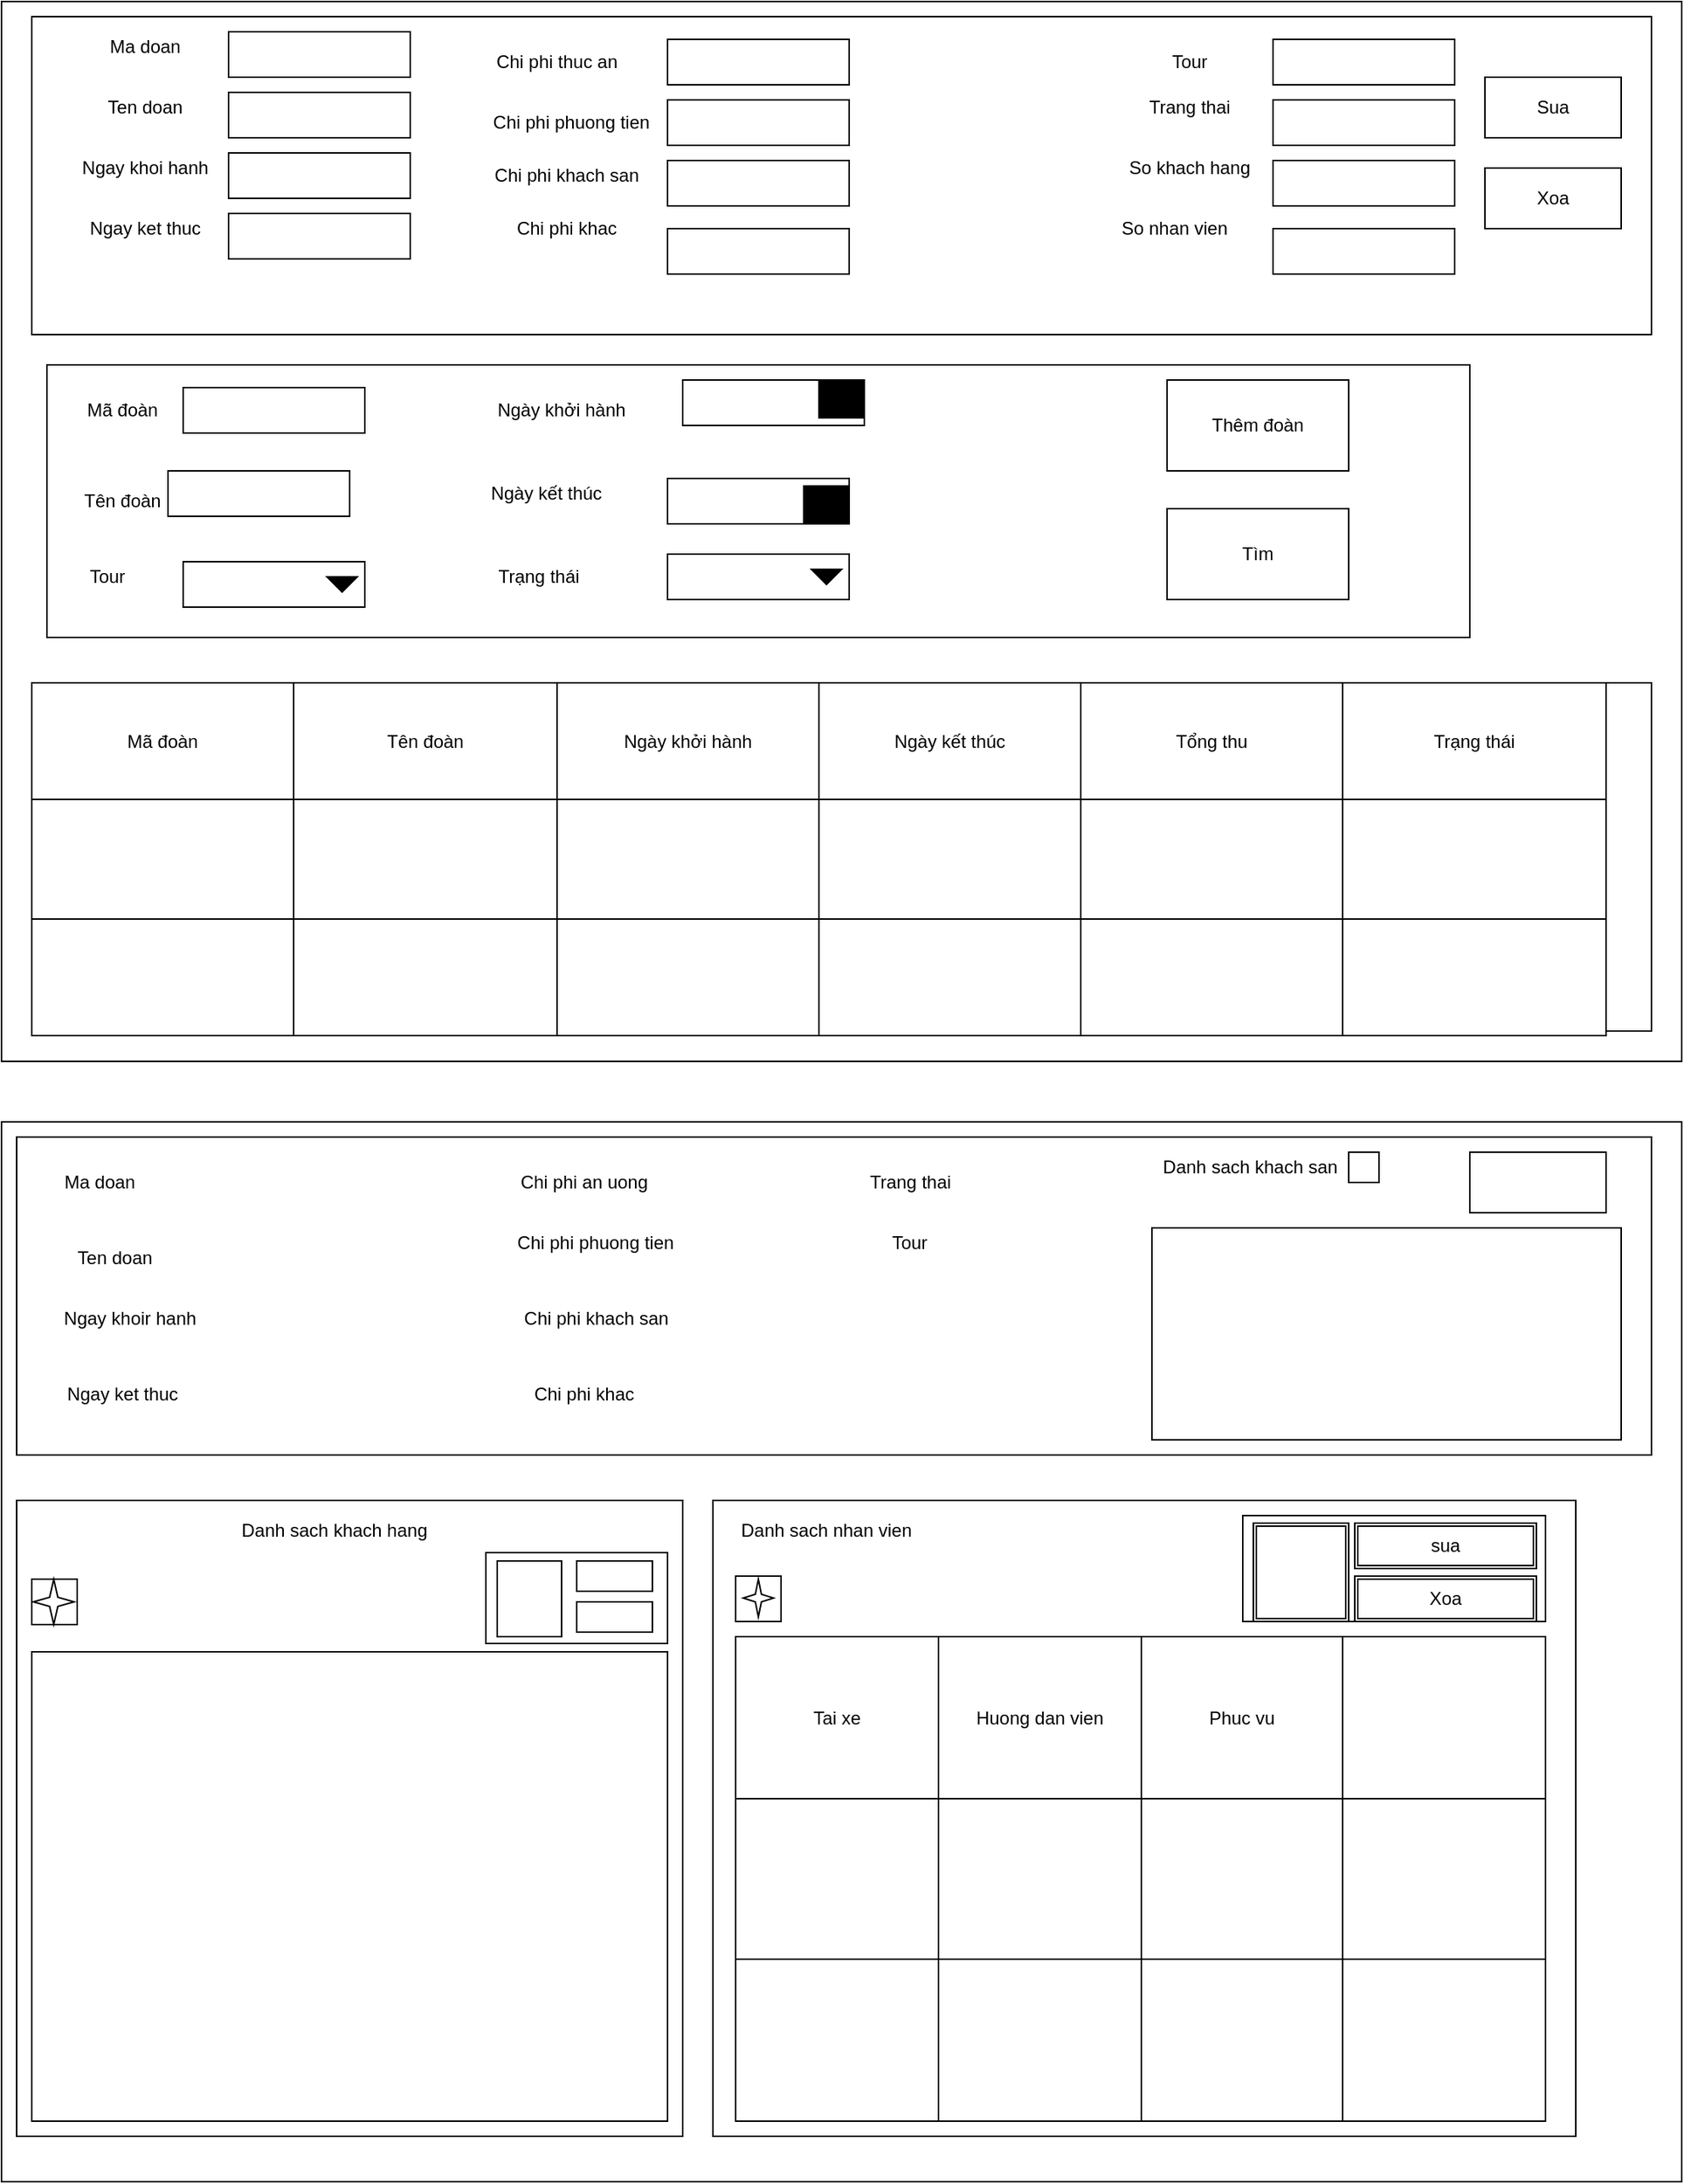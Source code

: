 <mxfile version="14.3.0" type="device"><diagram id="Lm5gL9LU1WRCK3QozuBi" name="Page-1"><mxGraphModel dx="1346" dy="831" grid="1" gridSize="10" guides="1" tooltips="1" connect="1" arrows="1" fold="1" page="1" pageScale="1" pageWidth="827" pageHeight="1169" math="0" shadow="0"><root><mxCell id="0"/><mxCell id="1" parent="0"/><mxCell id="ipauzLvGgUyb6l9a43ry-1" value="" style="rounded=0;whiteSpace=wrap;html=1;" parent="1" vertex="1"><mxGeometry width="1110" height="700" as="geometry"/></mxCell><mxCell id="ipauzLvGgUyb6l9a43ry-3" value="" style="rounded=0;whiteSpace=wrap;html=1;" parent="1" vertex="1"><mxGeometry x="1060" y="450" width="30" height="230" as="geometry"/></mxCell><mxCell id="ipauzLvGgUyb6l9a43ry-4" value="" style="shape=table;html=1;whiteSpace=wrap;startSize=0;container=1;collapsible=0;childLayout=tableLayout;" parent="1" vertex="1"><mxGeometry x="20" y="450" width="1040" height="233" as="geometry"/></mxCell><mxCell id="ipauzLvGgUyb6l9a43ry-5" value="" style="shape=partialRectangle;html=1;whiteSpace=wrap;collapsible=0;dropTarget=0;pointerEvents=0;fillColor=none;top=0;left=0;bottom=0;right=0;points=[[0,0.5],[1,0.5]];portConstraint=eastwest;" parent="ipauzLvGgUyb6l9a43ry-4" vertex="1"><mxGeometry width="1040" height="77" as="geometry"/></mxCell><mxCell id="ipauzLvGgUyb6l9a43ry-6" value="Mã đoàn" style="shape=partialRectangle;html=1;whiteSpace=wrap;connectable=0;fillColor=none;top=0;left=0;bottom=0;right=0;overflow=hidden;" parent="ipauzLvGgUyb6l9a43ry-5" vertex="1"><mxGeometry width="173" height="77" as="geometry"/></mxCell><mxCell id="ipauzLvGgUyb6l9a43ry-7" value="Tên đoàn" style="shape=partialRectangle;html=1;whiteSpace=wrap;connectable=0;fillColor=none;top=0;left=0;bottom=0;right=0;overflow=hidden;" parent="ipauzLvGgUyb6l9a43ry-5" vertex="1"><mxGeometry x="173" width="174" height="77" as="geometry"/></mxCell><mxCell id="ipauzLvGgUyb6l9a43ry-8" value="Ngày khởi hành" style="shape=partialRectangle;html=1;whiteSpace=wrap;connectable=0;fillColor=none;top=0;left=0;bottom=0;right=0;overflow=hidden;" parent="ipauzLvGgUyb6l9a43ry-5" vertex="1"><mxGeometry x="347" width="173" height="77" as="geometry"/></mxCell><mxCell id="ipauzLvGgUyb6l9a43ry-31" value="Ngày kết thúc" style="shape=partialRectangle;html=1;whiteSpace=wrap;connectable=0;fillColor=none;top=0;left=0;bottom=0;right=0;overflow=hidden;" parent="ipauzLvGgUyb6l9a43ry-5" vertex="1"><mxGeometry x="520" width="173" height="77" as="geometry"/></mxCell><mxCell id="ipauzLvGgUyb6l9a43ry-34" value="Tổng thu" style="shape=partialRectangle;html=1;whiteSpace=wrap;connectable=0;fillColor=none;top=0;left=0;bottom=0;right=0;overflow=hidden;" parent="ipauzLvGgUyb6l9a43ry-5" vertex="1"><mxGeometry x="693" width="173" height="77" as="geometry"/></mxCell><mxCell id="ipauzLvGgUyb6l9a43ry-37" value="Trạng thái" style="shape=partialRectangle;html=1;whiteSpace=wrap;connectable=0;fillColor=none;top=0;left=0;bottom=0;right=0;overflow=hidden;" parent="ipauzLvGgUyb6l9a43ry-5" vertex="1"><mxGeometry x="866" width="174" height="77" as="geometry"/></mxCell><mxCell id="ipauzLvGgUyb6l9a43ry-9" value="" style="shape=partialRectangle;html=1;whiteSpace=wrap;collapsible=0;dropTarget=0;pointerEvents=0;fillColor=none;top=0;left=0;bottom=0;right=0;points=[[0,0.5],[1,0.5]];portConstraint=eastwest;" parent="ipauzLvGgUyb6l9a43ry-4" vertex="1"><mxGeometry y="77" width="1040" height="79" as="geometry"/></mxCell><mxCell id="ipauzLvGgUyb6l9a43ry-10" value="" style="shape=partialRectangle;html=1;whiteSpace=wrap;connectable=0;fillColor=none;top=0;left=0;bottom=0;right=0;overflow=hidden;" parent="ipauzLvGgUyb6l9a43ry-9" vertex="1"><mxGeometry width="173" height="79" as="geometry"/></mxCell><mxCell id="ipauzLvGgUyb6l9a43ry-11" value="" style="shape=partialRectangle;html=1;whiteSpace=wrap;connectable=0;fillColor=none;top=0;left=0;bottom=0;right=0;overflow=hidden;" parent="ipauzLvGgUyb6l9a43ry-9" vertex="1"><mxGeometry x="173" width="174" height="79" as="geometry"/></mxCell><mxCell id="ipauzLvGgUyb6l9a43ry-12" value="" style="shape=partialRectangle;html=1;whiteSpace=wrap;connectable=0;fillColor=none;top=0;left=0;bottom=0;right=0;overflow=hidden;" parent="ipauzLvGgUyb6l9a43ry-9" vertex="1"><mxGeometry x="347" width="173" height="79" as="geometry"/></mxCell><mxCell id="ipauzLvGgUyb6l9a43ry-32" style="shape=partialRectangle;html=1;whiteSpace=wrap;connectable=0;fillColor=none;top=0;left=0;bottom=0;right=0;overflow=hidden;" parent="ipauzLvGgUyb6l9a43ry-9" vertex="1"><mxGeometry x="520" width="173" height="79" as="geometry"/></mxCell><mxCell id="ipauzLvGgUyb6l9a43ry-35" style="shape=partialRectangle;html=1;whiteSpace=wrap;connectable=0;fillColor=none;top=0;left=0;bottom=0;right=0;overflow=hidden;" parent="ipauzLvGgUyb6l9a43ry-9" vertex="1"><mxGeometry x="693" width="173" height="79" as="geometry"/></mxCell><mxCell id="ipauzLvGgUyb6l9a43ry-38" style="shape=partialRectangle;html=1;whiteSpace=wrap;connectable=0;fillColor=none;top=0;left=0;bottom=0;right=0;overflow=hidden;" parent="ipauzLvGgUyb6l9a43ry-9" vertex="1"><mxGeometry x="866" width="174" height="79" as="geometry"/></mxCell><mxCell id="ipauzLvGgUyb6l9a43ry-13" value="" style="shape=partialRectangle;html=1;whiteSpace=wrap;collapsible=0;dropTarget=0;pointerEvents=0;fillColor=none;top=0;left=0;bottom=0;right=0;points=[[0,0.5],[1,0.5]];portConstraint=eastwest;" parent="ipauzLvGgUyb6l9a43ry-4" vertex="1"><mxGeometry y="156" width="1040" height="77" as="geometry"/></mxCell><mxCell id="ipauzLvGgUyb6l9a43ry-14" value="" style="shape=partialRectangle;html=1;whiteSpace=wrap;connectable=0;fillColor=none;top=0;left=0;bottom=0;right=0;overflow=hidden;" parent="ipauzLvGgUyb6l9a43ry-13" vertex="1"><mxGeometry width="173" height="77" as="geometry"/></mxCell><mxCell id="ipauzLvGgUyb6l9a43ry-15" value="" style="shape=partialRectangle;html=1;whiteSpace=wrap;connectable=0;fillColor=none;top=0;left=0;bottom=0;right=0;overflow=hidden;" parent="ipauzLvGgUyb6l9a43ry-13" vertex="1"><mxGeometry x="173" width="174" height="77" as="geometry"/></mxCell><mxCell id="ipauzLvGgUyb6l9a43ry-16" value="" style="shape=partialRectangle;html=1;whiteSpace=wrap;connectable=0;fillColor=none;top=0;left=0;bottom=0;right=0;overflow=hidden;" parent="ipauzLvGgUyb6l9a43ry-13" vertex="1"><mxGeometry x="347" width="173" height="77" as="geometry"/></mxCell><mxCell id="ipauzLvGgUyb6l9a43ry-33" style="shape=partialRectangle;html=1;whiteSpace=wrap;connectable=0;fillColor=none;top=0;left=0;bottom=0;right=0;overflow=hidden;" parent="ipauzLvGgUyb6l9a43ry-13" vertex="1"><mxGeometry x="520" width="173" height="77" as="geometry"/></mxCell><mxCell id="ipauzLvGgUyb6l9a43ry-36" style="shape=partialRectangle;html=1;whiteSpace=wrap;connectable=0;fillColor=none;top=0;left=0;bottom=0;right=0;overflow=hidden;" parent="ipauzLvGgUyb6l9a43ry-13" vertex="1"><mxGeometry x="693" width="173" height="77" as="geometry"/></mxCell><mxCell id="ipauzLvGgUyb6l9a43ry-39" style="shape=partialRectangle;html=1;whiteSpace=wrap;connectable=0;fillColor=none;top=0;left=0;bottom=0;right=0;overflow=hidden;" parent="ipauzLvGgUyb6l9a43ry-13" vertex="1"><mxGeometry x="866" width="174" height="77" as="geometry"/></mxCell><mxCell id="ipauzLvGgUyb6l9a43ry-17" value="" style="rounded=0;whiteSpace=wrap;html=1;" parent="1" vertex="1"><mxGeometry x="30" y="240" width="940" height="180" as="geometry"/></mxCell><mxCell id="ipauzLvGgUyb6l9a43ry-18" value="Thêm đoàn" style="rounded=0;whiteSpace=wrap;html=1;" parent="1" vertex="1"><mxGeometry x="770" y="250" width="120" height="60" as="geometry"/></mxCell><mxCell id="ipauzLvGgUyb6l9a43ry-21" value="Tour" style="text;html=1;strokeColor=none;fillColor=none;align=center;verticalAlign=middle;whiteSpace=wrap;rounded=0;" parent="1" vertex="1"><mxGeometry x="50" y="370" width="40" height="20" as="geometry"/></mxCell><mxCell id="ipauzLvGgUyb6l9a43ry-23" value="Ngày khởi hành" style="text;html=1;strokeColor=none;fillColor=none;align=center;verticalAlign=middle;whiteSpace=wrap;rounded=0;" parent="1" vertex="1"><mxGeometry x="310" y="260" width="120" height="20" as="geometry"/></mxCell><mxCell id="ipauzLvGgUyb6l9a43ry-24" value="Ngày kết thúc" style="text;html=1;strokeColor=none;fillColor=none;align=center;verticalAlign=middle;whiteSpace=wrap;rounded=0;" parent="1" vertex="1"><mxGeometry x="300" y="315" width="120" height="20" as="geometry"/></mxCell><mxCell id="ipauzLvGgUyb6l9a43ry-25" value="Tìm" style="rounded=0;whiteSpace=wrap;html=1;" parent="1" vertex="1"><mxGeometry x="770" y="335" width="120" height="60" as="geometry"/></mxCell><mxCell id="ipauzLvGgUyb6l9a43ry-26" value="" style="rounded=0;whiteSpace=wrap;html=1;" parent="1" vertex="1"><mxGeometry x="120" y="255" width="120" height="30" as="geometry"/></mxCell><mxCell id="ipauzLvGgUyb6l9a43ry-27" value="" style="rounded=0;whiteSpace=wrap;html=1;" parent="1" vertex="1"><mxGeometry x="110" y="310" width="120" height="30" as="geometry"/></mxCell><mxCell id="ipauzLvGgUyb6l9a43ry-28" value="" style="rounded=0;whiteSpace=wrap;html=1;" parent="1" vertex="1"><mxGeometry x="120" y="370" width="120" height="30" as="geometry"/></mxCell><mxCell id="ipauzLvGgUyb6l9a43ry-29" value="" style="rounded=0;whiteSpace=wrap;html=1;" parent="1" vertex="1"><mxGeometry x="450" y="250" width="120" height="30" as="geometry"/></mxCell><mxCell id="ipauzLvGgUyb6l9a43ry-30" value="" style="rounded=0;whiteSpace=wrap;html=1;" parent="1" vertex="1"><mxGeometry x="440" y="315" width="120" height="30" as="geometry"/></mxCell><mxCell id="ipauzLvGgUyb6l9a43ry-40" value="Trạng thái" style="text;html=1;strokeColor=none;fillColor=none;align=center;verticalAlign=middle;whiteSpace=wrap;rounded=0;" parent="1" vertex="1"><mxGeometry x="320" y="370" width="70" height="20" as="geometry"/></mxCell><mxCell id="ipauzLvGgUyb6l9a43ry-41" value="" style="rounded=0;whiteSpace=wrap;html=1;" parent="1" vertex="1"><mxGeometry x="440" y="365" width="120" height="30" as="geometry"/></mxCell><mxCell id="ipauzLvGgUyb6l9a43ry-42" value="" style="triangle;whiteSpace=wrap;html=1;rotation=90;fillColor=#000000;" parent="1" vertex="1"><mxGeometry x="540" y="370" width="10" height="20" as="geometry"/></mxCell><mxCell id="ipauzLvGgUyb6l9a43ry-43" value="" style="triangle;whiteSpace=wrap;html=1;rotation=90;fillColor=#000000;" parent="1" vertex="1"><mxGeometry x="220" y="375" width="10" height="20" as="geometry"/></mxCell><mxCell id="ipauzLvGgUyb6l9a43ry-44" value="" style="rounded=0;whiteSpace=wrap;html=1;fillColor=#000000;" parent="1" vertex="1"><mxGeometry x="540" y="250" width="30" height="25" as="geometry"/></mxCell><mxCell id="ipauzLvGgUyb6l9a43ry-46" value="" style="rounded=0;whiteSpace=wrap;html=1;fillColor=#000000;" parent="1" vertex="1"><mxGeometry x="530" y="320" width="30" height="25" as="geometry"/></mxCell><mxCell id="HabW0M0l2QyZ1pQUwvcL-8" value="Mã đoàn" style="text;html=1;strokeColor=none;fillColor=none;align=center;verticalAlign=middle;whiteSpace=wrap;rounded=0;" parent="1" vertex="1"><mxGeometry x="40" y="260" width="80" height="20" as="geometry"/></mxCell><mxCell id="HabW0M0l2QyZ1pQUwvcL-9" value="Tên đoàn" style="text;html=1;strokeColor=none;fillColor=none;align=center;verticalAlign=middle;whiteSpace=wrap;rounded=0;" parent="1" vertex="1"><mxGeometry x="40" y="320" width="80" height="20" as="geometry"/></mxCell><mxCell id="HabW0M0l2QyZ1pQUwvcL-15" value="" style="rounded=0;whiteSpace=wrap;html=1;" parent="1" vertex="1"><mxGeometry x="20" y="10" width="1070" height="210" as="geometry"/></mxCell><mxCell id="HabW0M0l2QyZ1pQUwvcL-16" value="Ma doan" style="text;html=1;strokeColor=none;fillColor=none;align=center;verticalAlign=middle;whiteSpace=wrap;rounded=0;" parent="1" vertex="1"><mxGeometry x="40" y="20" width="110" height="20" as="geometry"/></mxCell><mxCell id="HabW0M0l2QyZ1pQUwvcL-17" value="Ten doan" style="text;html=1;strokeColor=none;fillColor=none;align=center;verticalAlign=middle;whiteSpace=wrap;rounded=0;" parent="1" vertex="1"><mxGeometry x="40" y="60" width="110" height="20" as="geometry"/></mxCell><mxCell id="HabW0M0l2QyZ1pQUwvcL-18" value="Ngay khoi hanh" style="text;html=1;strokeColor=none;fillColor=none;align=center;verticalAlign=middle;whiteSpace=wrap;rounded=0;" parent="1" vertex="1"><mxGeometry x="40" y="100" width="110" height="20" as="geometry"/></mxCell><mxCell id="HabW0M0l2QyZ1pQUwvcL-19" value="Ngay ket thuc" style="text;html=1;strokeColor=none;fillColor=none;align=center;verticalAlign=middle;whiteSpace=wrap;rounded=0;" parent="1" vertex="1"><mxGeometry x="40" y="140" width="110" height="20" as="geometry"/></mxCell><mxCell id="HabW0M0l2QyZ1pQUwvcL-20" value="Chi phi thuc an" style="text;html=1;strokeColor=none;fillColor=none;align=center;verticalAlign=middle;whiteSpace=wrap;rounded=0;" parent="1" vertex="1"><mxGeometry x="320" y="30" width="94" height="20" as="geometry"/></mxCell><mxCell id="HabW0M0l2QyZ1pQUwvcL-21" value="Chi phi phuong tien" style="text;html=1;strokeColor=none;fillColor=none;align=center;verticalAlign=middle;whiteSpace=wrap;rounded=0;" parent="1" vertex="1"><mxGeometry x="313" y="70" width="127" height="20" as="geometry"/></mxCell><mxCell id="HabW0M0l2QyZ1pQUwvcL-22" value="Chi phi khach san" style="text;html=1;strokeColor=none;fillColor=none;align=center;verticalAlign=middle;whiteSpace=wrap;rounded=0;" parent="1" vertex="1"><mxGeometry x="310" y="105" width="127" height="20" as="geometry"/></mxCell><mxCell id="HabW0M0l2QyZ1pQUwvcL-23" value="Chi phi khac" style="text;html=1;strokeColor=none;fillColor=none;align=center;verticalAlign=middle;whiteSpace=wrap;rounded=0;" parent="1" vertex="1"><mxGeometry x="310" y="140" width="127" height="20" as="geometry"/></mxCell><mxCell id="HabW0M0l2QyZ1pQUwvcL-24" value="Tour" style="text;html=1;strokeColor=none;fillColor=none;align=center;verticalAlign=middle;whiteSpace=wrap;rounded=0;" parent="1" vertex="1"><mxGeometry x="690" y="30" width="190" height="20" as="geometry"/></mxCell><mxCell id="HabW0M0l2QyZ1pQUwvcL-26" value="Trang thai" style="text;html=1;strokeColor=none;fillColor=none;align=center;verticalAlign=middle;whiteSpace=wrap;rounded=0;" parent="1" vertex="1"><mxGeometry x="690" y="60" width="190" height="20" as="geometry"/></mxCell><mxCell id="HabW0M0l2QyZ1pQUwvcL-27" value="So khach hang" style="text;html=1;strokeColor=none;fillColor=none;align=center;verticalAlign=middle;whiteSpace=wrap;rounded=0;" parent="1" vertex="1"><mxGeometry x="690" y="100" width="190" height="20" as="geometry"/></mxCell><mxCell id="HabW0M0l2QyZ1pQUwvcL-28" value="So nhan vien" style="text;html=1;strokeColor=none;fillColor=none;align=center;verticalAlign=middle;whiteSpace=wrap;rounded=0;" parent="1" vertex="1"><mxGeometry x="680" y="140" width="190" height="20" as="geometry"/></mxCell><mxCell id="HabW0M0l2QyZ1pQUwvcL-30" value="" style="rounded=0;whiteSpace=wrap;html=1;" parent="1" vertex="1"><mxGeometry x="150" y="20" width="120" height="30" as="geometry"/></mxCell><mxCell id="HabW0M0l2QyZ1pQUwvcL-31" value="" style="rounded=0;whiteSpace=wrap;html=1;" parent="1" vertex="1"><mxGeometry x="150" y="60" width="120" height="30" as="geometry"/></mxCell><mxCell id="HabW0M0l2QyZ1pQUwvcL-33" value="" style="rounded=0;whiteSpace=wrap;html=1;" parent="1" vertex="1"><mxGeometry x="150" y="100" width="120" height="30" as="geometry"/></mxCell><mxCell id="HabW0M0l2QyZ1pQUwvcL-34" value="" style="rounded=0;whiteSpace=wrap;html=1;" parent="1" vertex="1"><mxGeometry x="150" y="140" width="120" height="30" as="geometry"/></mxCell><mxCell id="HabW0M0l2QyZ1pQUwvcL-35" value="" style="rounded=0;whiteSpace=wrap;html=1;" parent="1" vertex="1"><mxGeometry x="440" y="25" width="120" height="30" as="geometry"/></mxCell><mxCell id="HabW0M0l2QyZ1pQUwvcL-36" value="" style="rounded=0;whiteSpace=wrap;html=1;" parent="1" vertex="1"><mxGeometry x="440" y="65" width="120" height="30" as="geometry"/></mxCell><mxCell id="HabW0M0l2QyZ1pQUwvcL-37" value="" style="rounded=0;whiteSpace=wrap;html=1;" parent="1" vertex="1"><mxGeometry x="440" y="105" width="120" height="30" as="geometry"/></mxCell><mxCell id="HabW0M0l2QyZ1pQUwvcL-38" value="" style="rounded=0;whiteSpace=wrap;html=1;" parent="1" vertex="1"><mxGeometry x="440" y="150" width="120" height="30" as="geometry"/></mxCell><mxCell id="HabW0M0l2QyZ1pQUwvcL-39" value="" style="rounded=0;whiteSpace=wrap;html=1;" parent="1" vertex="1"><mxGeometry x="840" y="25" width="120" height="30" as="geometry"/></mxCell><mxCell id="HabW0M0l2QyZ1pQUwvcL-40" value="" style="rounded=0;whiteSpace=wrap;html=1;" parent="1" vertex="1"><mxGeometry x="840" y="65" width="120" height="30" as="geometry"/></mxCell><mxCell id="HabW0M0l2QyZ1pQUwvcL-41" value="" style="rounded=0;whiteSpace=wrap;html=1;" parent="1" vertex="1"><mxGeometry x="840" y="105" width="120" height="30" as="geometry"/></mxCell><mxCell id="HabW0M0l2QyZ1pQUwvcL-42" value="" style="rounded=0;whiteSpace=wrap;html=1;" parent="1" vertex="1"><mxGeometry x="840" y="150" width="120" height="30" as="geometry"/></mxCell><mxCell id="HabW0M0l2QyZ1pQUwvcL-43" value="Sua" style="rounded=0;whiteSpace=wrap;html=1;" parent="1" vertex="1"><mxGeometry x="980" y="50" width="90" height="40" as="geometry"/></mxCell><mxCell id="HabW0M0l2QyZ1pQUwvcL-44" value="Xoa" style="rounded=0;whiteSpace=wrap;html=1;" parent="1" vertex="1"><mxGeometry x="980" y="110" width="90" height="40" as="geometry"/></mxCell><mxCell id="1qUdGoaUJyURPSNgUg3e-1" value="" style="rounded=0;whiteSpace=wrap;html=1;" vertex="1" parent="1"><mxGeometry y="740" width="1110" height="700" as="geometry"/></mxCell><mxCell id="1qUdGoaUJyURPSNgUg3e-2" value="" style="rounded=0;whiteSpace=wrap;html=1;" vertex="1" parent="1"><mxGeometry x="10" y="750" width="1080" height="210" as="geometry"/></mxCell><mxCell id="1qUdGoaUJyURPSNgUg3e-3" value="Ma doan" style="text;html=1;strokeColor=none;fillColor=none;align=center;verticalAlign=middle;whiteSpace=wrap;rounded=0;" vertex="1" parent="1"><mxGeometry x="30" y="770" width="70" height="20" as="geometry"/></mxCell><mxCell id="1qUdGoaUJyURPSNgUg3e-4" value="Ten doan" style="text;html=1;strokeColor=none;fillColor=none;align=center;verticalAlign=middle;whiteSpace=wrap;rounded=0;" vertex="1" parent="1"><mxGeometry x="40" y="820" width="70" height="20" as="geometry"/></mxCell><mxCell id="1qUdGoaUJyURPSNgUg3e-5" value="Ngay khoir hanh" style="text;html=1;strokeColor=none;fillColor=none;align=center;verticalAlign=middle;whiteSpace=wrap;rounded=0;" vertex="1" parent="1"><mxGeometry x="20" y="860" width="130" height="20" as="geometry"/></mxCell><mxCell id="1qUdGoaUJyURPSNgUg3e-6" value="Ngay ket thuc" style="text;html=1;strokeColor=none;fillColor=none;align=center;verticalAlign=middle;whiteSpace=wrap;rounded=0;" vertex="1" parent="1"><mxGeometry x="5" y="910" width="150" height="20" as="geometry"/></mxCell><mxCell id="1qUdGoaUJyURPSNgUg3e-7" value="Chi phi an uong" style="text;html=1;strokeColor=none;fillColor=none;align=center;verticalAlign=middle;whiteSpace=wrap;rounded=0;" vertex="1" parent="1"><mxGeometry x="330" y="770" width="110" height="20" as="geometry"/></mxCell><mxCell id="1qUdGoaUJyURPSNgUg3e-8" value="Chi phi phuong tien" style="text;html=1;strokeColor=none;fillColor=none;align=center;verticalAlign=middle;whiteSpace=wrap;rounded=0;" vertex="1" parent="1"><mxGeometry x="335" y="810" width="115" height="20" as="geometry"/></mxCell><mxCell id="1qUdGoaUJyURPSNgUg3e-9" value="Chi phi khach san" style="text;html=1;strokeColor=none;fillColor=none;align=center;verticalAlign=middle;whiteSpace=wrap;rounded=0;" vertex="1" parent="1"><mxGeometry x="337.5" y="860" width="110" height="20" as="geometry"/></mxCell><mxCell id="1qUdGoaUJyURPSNgUg3e-10" value="Chi phi khac" style="text;html=1;strokeColor=none;fillColor=none;align=center;verticalAlign=middle;whiteSpace=wrap;rounded=0;" vertex="1" parent="1"><mxGeometry x="325" y="910" width="120" height="20" as="geometry"/></mxCell><mxCell id="1qUdGoaUJyURPSNgUg3e-11" value="" style="rounded=0;whiteSpace=wrap;html=1;" vertex="1" parent="1"><mxGeometry x="10" y="990" width="440" height="420" as="geometry"/></mxCell><mxCell id="1qUdGoaUJyURPSNgUg3e-12" value="Danh sach khach hang" style="text;html=1;strokeColor=none;fillColor=none;align=center;verticalAlign=middle;whiteSpace=wrap;rounded=0;" vertex="1" parent="1"><mxGeometry x="155" y="1000" width="130" height="20" as="geometry"/></mxCell><mxCell id="1qUdGoaUJyURPSNgUg3e-13" value="" style="rounded=0;whiteSpace=wrap;html=1;" vertex="1" parent="1"><mxGeometry x="470" y="990" width="570" height="420" as="geometry"/></mxCell><mxCell id="1qUdGoaUJyURPSNgUg3e-14" value="Danh sach nhan vien" style="text;html=1;strokeColor=none;fillColor=none;align=center;verticalAlign=middle;whiteSpace=wrap;rounded=0;" vertex="1" parent="1"><mxGeometry x="470" y="1000" width="150" height="20" as="geometry"/></mxCell><mxCell id="1qUdGoaUJyURPSNgUg3e-16" value="" style="shape=table;html=1;whiteSpace=wrap;startSize=0;container=1;collapsible=0;childLayout=tableLayout;" vertex="1" parent="1"><mxGeometry x="485" y="1080" width="535" height="320" as="geometry"/></mxCell><mxCell id="1qUdGoaUJyURPSNgUg3e-17" value="" style="shape=partialRectangle;html=1;whiteSpace=wrap;collapsible=0;dropTarget=0;pointerEvents=0;fillColor=none;top=0;left=0;bottom=0;right=0;points=[[0,0.5],[1,0.5]];portConstraint=eastwest;" vertex="1" parent="1qUdGoaUJyURPSNgUg3e-16"><mxGeometry width="535" height="107" as="geometry"/></mxCell><mxCell id="1qUdGoaUJyURPSNgUg3e-18" value="Tai xe" style="shape=partialRectangle;html=1;whiteSpace=wrap;connectable=0;fillColor=none;top=0;left=0;bottom=0;right=0;overflow=hidden;" vertex="1" parent="1qUdGoaUJyURPSNgUg3e-17"><mxGeometry width="134" height="107" as="geometry"/></mxCell><mxCell id="1qUdGoaUJyURPSNgUg3e-19" value="Huong dan vien" style="shape=partialRectangle;html=1;whiteSpace=wrap;connectable=0;fillColor=none;top=0;left=0;bottom=0;right=0;overflow=hidden;" vertex="1" parent="1qUdGoaUJyURPSNgUg3e-17"><mxGeometry x="134" width="134" height="107" as="geometry"/></mxCell><mxCell id="1qUdGoaUJyURPSNgUg3e-20" value="Phuc vu" style="shape=partialRectangle;html=1;whiteSpace=wrap;connectable=0;fillColor=none;top=0;left=0;bottom=0;right=0;overflow=hidden;" vertex="1" parent="1qUdGoaUJyURPSNgUg3e-17"><mxGeometry x="268" width="133" height="107" as="geometry"/></mxCell><mxCell id="1qUdGoaUJyURPSNgUg3e-29" style="shape=partialRectangle;html=1;whiteSpace=wrap;connectable=0;fillColor=none;top=0;left=0;bottom=0;right=0;overflow=hidden;" vertex="1" parent="1qUdGoaUJyURPSNgUg3e-17"><mxGeometry x="401" width="134" height="107" as="geometry"/></mxCell><mxCell id="1qUdGoaUJyURPSNgUg3e-21" value="" style="shape=partialRectangle;html=1;whiteSpace=wrap;collapsible=0;dropTarget=0;pointerEvents=0;fillColor=none;top=0;left=0;bottom=0;right=0;points=[[0,0.5],[1,0.5]];portConstraint=eastwest;" vertex="1" parent="1qUdGoaUJyURPSNgUg3e-16"><mxGeometry y="107" width="535" height="106" as="geometry"/></mxCell><mxCell id="1qUdGoaUJyURPSNgUg3e-22" value="" style="shape=partialRectangle;html=1;whiteSpace=wrap;connectable=0;fillColor=none;top=0;left=0;bottom=0;right=0;overflow=hidden;" vertex="1" parent="1qUdGoaUJyURPSNgUg3e-21"><mxGeometry width="134" height="106" as="geometry"/></mxCell><mxCell id="1qUdGoaUJyURPSNgUg3e-23" value="" style="shape=partialRectangle;html=1;whiteSpace=wrap;connectable=0;fillColor=none;top=0;left=0;bottom=0;right=0;overflow=hidden;" vertex="1" parent="1qUdGoaUJyURPSNgUg3e-21"><mxGeometry x="134" width="134" height="106" as="geometry"/></mxCell><mxCell id="1qUdGoaUJyURPSNgUg3e-24" value="" style="shape=partialRectangle;html=1;whiteSpace=wrap;connectable=0;fillColor=none;top=0;left=0;bottom=0;right=0;overflow=hidden;" vertex="1" parent="1qUdGoaUJyURPSNgUg3e-21"><mxGeometry x="268" width="133" height="106" as="geometry"/></mxCell><mxCell id="1qUdGoaUJyURPSNgUg3e-30" style="shape=partialRectangle;html=1;whiteSpace=wrap;connectable=0;fillColor=none;top=0;left=0;bottom=0;right=0;overflow=hidden;" vertex="1" parent="1qUdGoaUJyURPSNgUg3e-21"><mxGeometry x="401" width="134" height="106" as="geometry"/></mxCell><mxCell id="1qUdGoaUJyURPSNgUg3e-25" value="" style="shape=partialRectangle;html=1;whiteSpace=wrap;collapsible=0;dropTarget=0;pointerEvents=0;fillColor=none;top=0;left=0;bottom=0;right=0;points=[[0,0.5],[1,0.5]];portConstraint=eastwest;" vertex="1" parent="1qUdGoaUJyURPSNgUg3e-16"><mxGeometry y="213" width="535" height="107" as="geometry"/></mxCell><mxCell id="1qUdGoaUJyURPSNgUg3e-26" value="" style="shape=partialRectangle;html=1;whiteSpace=wrap;connectable=0;fillColor=none;top=0;left=0;bottom=0;right=0;overflow=hidden;" vertex="1" parent="1qUdGoaUJyURPSNgUg3e-25"><mxGeometry width="134" height="107" as="geometry"/></mxCell><mxCell id="1qUdGoaUJyURPSNgUg3e-27" value="" style="shape=partialRectangle;html=1;whiteSpace=wrap;connectable=0;fillColor=none;top=0;left=0;bottom=0;right=0;overflow=hidden;" vertex="1" parent="1qUdGoaUJyURPSNgUg3e-25"><mxGeometry x="134" width="134" height="107" as="geometry"/></mxCell><mxCell id="1qUdGoaUJyURPSNgUg3e-28" value="" style="shape=partialRectangle;html=1;whiteSpace=wrap;connectable=0;fillColor=none;top=0;left=0;bottom=0;right=0;overflow=hidden;" vertex="1" parent="1qUdGoaUJyURPSNgUg3e-25"><mxGeometry x="268" width="133" height="107" as="geometry"/></mxCell><mxCell id="1qUdGoaUJyURPSNgUg3e-31" style="shape=partialRectangle;html=1;whiteSpace=wrap;connectable=0;fillColor=none;top=0;left=0;bottom=0;right=0;overflow=hidden;" vertex="1" parent="1qUdGoaUJyURPSNgUg3e-25"><mxGeometry x="401" width="134" height="107" as="geometry"/></mxCell><mxCell id="1qUdGoaUJyURPSNgUg3e-32" value="" style="verticalLabelPosition=bottom;verticalAlign=top;html=1;shape=mxgraph.basic.rect;fillColor2=none;strokeWidth=1;size=20;indent=5;" vertex="1" parent="1"><mxGeometry x="485" y="1040" width="30" height="30" as="geometry"/></mxCell><mxCell id="1qUdGoaUJyURPSNgUg3e-33" value="" style="verticalLabelPosition=bottom;verticalAlign=top;html=1;shape=mxgraph.basic.rect;fillColor2=none;strokeWidth=1;size=20;indent=5;" vertex="1" parent="1"><mxGeometry x="820" y="1000" width="200" height="70" as="geometry"/></mxCell><mxCell id="1qUdGoaUJyURPSNgUg3e-36" value="sua" style="shape=ext;double=1;rounded=0;whiteSpace=wrap;html=1;" vertex="1" parent="1"><mxGeometry x="894" y="1005" width="120" height="30" as="geometry"/></mxCell><mxCell id="1qUdGoaUJyURPSNgUg3e-37" value="Xoa" style="shape=ext;double=1;rounded=0;whiteSpace=wrap;html=1;" vertex="1" parent="1"><mxGeometry x="894" y="1040" width="120" height="30" as="geometry"/></mxCell><mxCell id="1qUdGoaUJyURPSNgUg3e-38" value="" style="shape=ext;double=1;rounded=0;whiteSpace=wrap;html=1;" vertex="1" parent="1"><mxGeometry x="827" y="1005" width="63" height="65" as="geometry"/></mxCell><mxCell id="1qUdGoaUJyURPSNgUg3e-40" value="" style="verticalLabelPosition=bottom;verticalAlign=top;html=1;shape=mxgraph.basic.4_point_star_2;dx=0.8;" vertex="1" parent="1"><mxGeometry x="490" y="1042" width="20" height="25" as="geometry"/></mxCell><mxCell id="1qUdGoaUJyURPSNgUg3e-41" value="" style="verticalLabelPosition=bottom;verticalAlign=top;html=1;shape=mxgraph.basic.rect;fillColor2=none;strokeWidth=1;size=20;indent=5;" vertex="1" parent="1"><mxGeometry x="20" y="1090" width="420" height="310" as="geometry"/></mxCell><mxCell id="1qUdGoaUJyURPSNgUg3e-42" value="" style="verticalLabelPosition=bottom;verticalAlign=top;html=1;shape=mxgraph.basic.rect;fillColor2=none;strokeWidth=1;size=20;indent=5;" vertex="1" parent="1"><mxGeometry x="20" y="1042" width="30" height="30" as="geometry"/></mxCell><mxCell id="1qUdGoaUJyURPSNgUg3e-43" value="" style="verticalLabelPosition=bottom;verticalAlign=top;html=1;shape=mxgraph.basic.rect;fillColor2=none;strokeWidth=1;size=20;indent=5;" vertex="1" parent="1"><mxGeometry x="320" y="1024.5" width="120" height="60" as="geometry"/></mxCell><mxCell id="1qUdGoaUJyURPSNgUg3e-44" value="" style="verticalLabelPosition=bottom;verticalAlign=top;html=1;shape=mxgraph.basic.rect;fillColor2=none;strokeWidth=1;size=20;indent=5;" vertex="1" parent="1"><mxGeometry x="327.5" y="1030" width="42.5" height="50" as="geometry"/></mxCell><mxCell id="1qUdGoaUJyURPSNgUg3e-45" value="" style="verticalLabelPosition=bottom;verticalAlign=top;html=1;shape=mxgraph.basic.rect;fillColor2=none;strokeWidth=1;size=20;indent=5;" vertex="1" parent="1"><mxGeometry x="380" y="1030" width="50" height="20" as="geometry"/></mxCell><mxCell id="1qUdGoaUJyURPSNgUg3e-46" value="" style="verticalLabelPosition=bottom;verticalAlign=top;html=1;shape=mxgraph.basic.rect;fillColor2=none;strokeWidth=1;size=20;indent=5;" vertex="1" parent="1"><mxGeometry x="380" y="1057" width="50" height="20" as="geometry"/></mxCell><mxCell id="1qUdGoaUJyURPSNgUg3e-48" value="" style="verticalLabelPosition=bottom;verticalAlign=top;html=1;shape=mxgraph.basic.4_point_star_2;dx=0.8;" vertex="1" parent="1"><mxGeometry x="21" y="1042" width="27" height="30" as="geometry"/></mxCell><mxCell id="1qUdGoaUJyURPSNgUg3e-49" value="Trang thai" style="text;html=1;strokeColor=none;fillColor=none;align=center;verticalAlign=middle;whiteSpace=wrap;rounded=0;" vertex="1" parent="1"><mxGeometry x="557.5" y="770" width="85" height="20" as="geometry"/></mxCell><mxCell id="1qUdGoaUJyURPSNgUg3e-51" value="Tour" style="text;html=1;strokeColor=none;fillColor=none;align=center;verticalAlign=middle;whiteSpace=wrap;rounded=0;" vertex="1" parent="1"><mxGeometry x="580" y="810" width="40" height="20" as="geometry"/></mxCell><mxCell id="1qUdGoaUJyURPSNgUg3e-53" value="" style="rounded=0;whiteSpace=wrap;html=1;" vertex="1" parent="1"><mxGeometry x="760" y="810" width="310" height="140" as="geometry"/></mxCell><mxCell id="1qUdGoaUJyURPSNgUg3e-54" value="Danh sach khach san" style="text;html=1;strokeColor=none;fillColor=none;align=center;verticalAlign=middle;whiteSpace=wrap;rounded=0;" vertex="1" parent="1"><mxGeometry x="760" y="760" width="130" height="20" as="geometry"/></mxCell><mxCell id="1qUdGoaUJyURPSNgUg3e-55" value="" style="rounded=0;whiteSpace=wrap;html=1;" vertex="1" parent="1"><mxGeometry x="890" y="760" width="20" height="20" as="geometry"/></mxCell><mxCell id="1qUdGoaUJyURPSNgUg3e-56" value="" style="rounded=0;whiteSpace=wrap;html=1;" vertex="1" parent="1"><mxGeometry x="970" y="760" width="90" height="40" as="geometry"/></mxCell></root></mxGraphModel></diagram></mxfile>